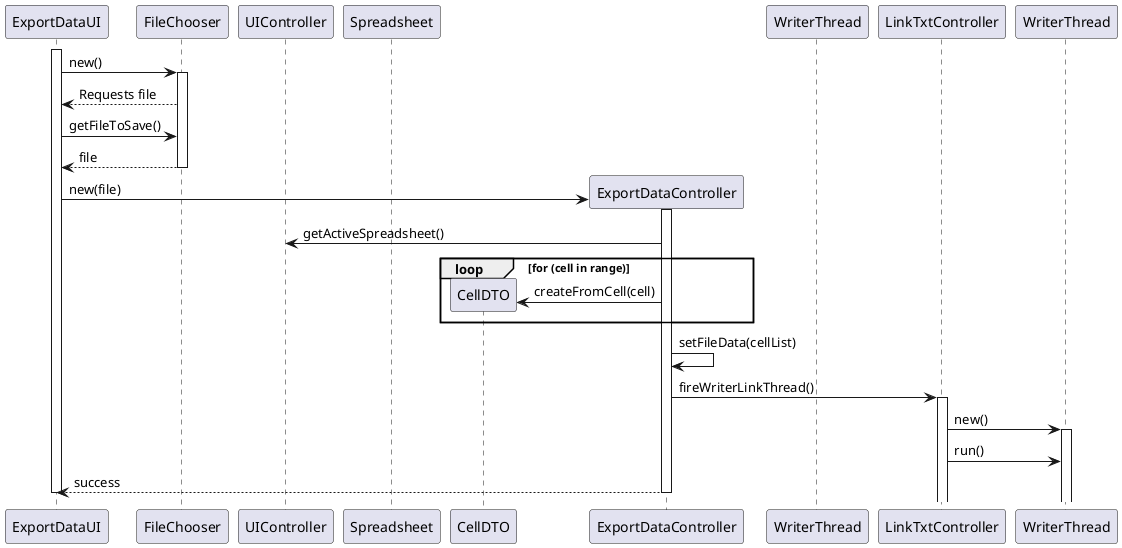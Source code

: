 @startuml ipc04_02_design_export.png

participant "ExportDataUI" as UI
participant "FileChooser" as FileChooser
participant "ExportDataController" as Controller
participant "UIController" as UIController
participant "Spreadsheet" as Spreadsheet
participant "CellDTO" as CellDTO
participant "LinkTxtController" as Controller
participant "WriterThread" as Thread

activate UI
UI -> FileChooser : new()
activate FileChooser
UI <-- FileChooser : Requests file
UI -> FileChooser : getFileToSave()
UI <-- FileChooser : file
deactivate FileChooser
create Controller
UI -> Controller : new(file)
activate Controller
Controller -> UIController : getActiveSpreadsheet()
loop for (cell in range)
    create CellDTO
    Controller -> CellDTO : createFromCell(cell)
end
Controller -> Controller : setFileData(cellList)
Controller -> LinkTxtController : fireWriterLinkThread()
activate LinkTxtController
LinkTxtController -> WriterThread : new()
activate WriterThread
LinkTxtController -> WriterThread : run()
UI <-- Controller : success
deactivate Controller
deactivate UI

@enduml ipc04_02_design_export.png
